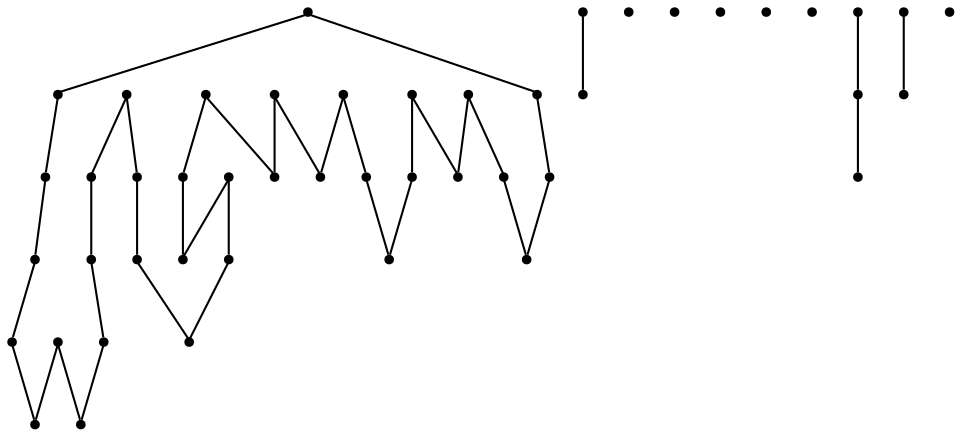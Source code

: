 graph {
  node [shape=point,comment="{\"directed\":false,\"doi\":\"10.1007/978-3-030-04414-5_7\",\"figure\":\"3 (3)\"}"]

  v0 [pos="1580.5778738978124,1590.1422822301317"]
  v1 [pos="1542.6895418619465,1897.3728881149568"]
  v2 [pos="1477.9656257892116,1668.2287923875238"]
  v3 [pos="1282.3772548015331,1958.6141108447705"]
  v4 [pos="1521.0142215096798,1856.4710299540563"]
  v5 [pos="1504.3687767915267,1750.9200649658314"]
  v6 [pos="1511.3200082605904,1678.4302843880798"]
  v7 [pos="1348.9565219316487,1706.2885374633988"]
  v8 [pos="1458.5949086653613,1781.8746545044187"]
  v9 [pos="1498.5511996331807,1829.0170670835562"]
  v10 [pos="1220.9986935896763,1977.3710652387817"]
  v11 [pos="1488.968520468733,1796.3684392708913"]
  v12 [pos="1414.531537181061,1844.4734415198227"]
  v13 [pos="1272.3746059324,1912.456321052126"]
  v14 [pos="1443.096630796687,1656.6988592397554"]
  v15 [pos="1437.5050786690483,1677.8520501984726"]
  v16 [pos="1414.3003614885204,1645.2930173682848"]
  v17 [pos="1436.6340445234223,1762.5186091754117"]
  v18 [pos="1384.5424127452998,1811.2924897924609"]
  v19 [pos="1419.1678005096242,1606.3873023514047"]
  v20 [pos="1417.117455569373,1750.9200649658314"]
  v21 [pos="1357.741261836614,1581.8212356655638"]
  v22 [pos="1385.6249101739802,1781.639189479498"]
  v23 [pos="1360.9647812891828,1811.2924897924609"]
  v24 [pos="1375.564968140501,1745.1118746947584"]
  v25 [pos="1375.110692484467,1774.531808374867"]
  v26 [pos="1372.5165076018545,1732.685069701461"]
  v27 [pos="1332.0038497733874,1843.7431692868495"]
  v28 [pos="1208.3758839693007,1631.604665423351"]
  v29 [pos="1353.4113992987284,1801.5817353911016"]
  v30 [pos="1328.9992970371618,1826.8708571129596"]
  v31 [pos="1317.321379509568,1871.9587530960443"]
  v32 [pos="1302.272035869841,1724.5537050621804"]
  v33 [pos="1283.933676707316,1858.135817914479"]
  v34 [pos="1282.289757138781,1870.9888190540173"]
  v35 [pos="1283.0543760673893,1681.3911155939609"]
  v36 [pos="1158.5886964485505,1706.2885374633988"]
  v37 [pos="1158.5886964485505,1930.327690406421"]
  v38 [pos="1264.0212180588883,1741.9823454842558"]
  v39 [pos="1239.399623755216,1758.1847300939949"]
  v40 [pos="1224.4929725248026,1767.3933329150686"]
  v41 [pos="1194.0662325984442,1797.9936121326034"]
  v42 [pos="1191.6096212575212,1780.9661143272476"]
  v43 [pos="1133.6951980708018,1805.8635361966853"]
  v44 [pos="1176.429062917874,1821.9701578230245"]
  v45 [pos="1168.9820961444373,1855.649064346539"]
  v46 [pos="1157.838607473386,1855.649064346539"]

  v0 -- v1 [id="-1",pos="1580.5778738978124,1590.1422822301317 1542.6895418619465,1897.3728881149568 1542.6895418619465,1897.3728881149568 1542.6895418619465,1897.3728881149568"]
  v43 -- v42 [id="-2",pos="1133.6951980708018,1805.8635361966853 1191.6096212575212,1780.9661143272476 1191.6096212575212,1780.9661143272476 1191.6096212575212,1780.9661143272476"]
  v43 -- v46 [id="-3",pos="1133.6951980708018,1805.8635361966853 1157.838607473386,1855.649064346539 1157.838607473386,1855.649064346539 1157.838607473386,1855.649064346539"]
  v37 -- v46 [id="-5",pos="1158.5886964485505,1930.327690406421 1157.838607473386,1855.649064346539 1157.838607473386,1855.649064346539 1157.838607473386,1855.649064346539"]
  v36 -- v35 [id="-10",pos="1158.5886964485505,1706.2885374633988 1283.0543760673893,1681.3911155939609 1283.0543760673893,1681.3911155939609 1283.0543760673893,1681.3911155939609"]
  v0 -- v2 [id="-12",pos="1580.5778738978124,1590.1422822301317 1477.9656257892116,1668.2287923875238 1477.9656257892116,1668.2287923875238 1477.9656257892116,1668.2287923875238"]
  v1 -- v3 [id="-13",pos="1542.6895418619465,1897.3728881149568 1282.3772548015331,1958.6141108447705 1282.3772548015331,1958.6141108447705 1282.3772548015331,1958.6141108447705"]
  v4 -- v5 [id="-20",pos="1521.0142215096798,1856.4710299540563 1504.3687767915267,1750.9200649658314 1504.3687767915267,1750.9200649658314 1504.3687767915267,1750.9200649658314"]
  v6 -- v7 [id="-24",pos="1511.3200082605904,1678.4302843880798 1348.9565219316487,1706.2885374633988 1348.9565219316487,1706.2885374633988 1348.9565219316487,1706.2885374633988"]
  v5 -- v8 [id="-31",pos="1504.3687767915267,1750.9200649658314 1458.5949086653613,1781.8746545044187 1458.5949086653613,1781.8746545044187 1458.5949086653613,1781.8746545044187"]
  v9 -- v10 [id="-32",pos="1498.5511996331807,1829.0170670835562 1220.9986935896763,1977.3710652387817 1220.9986935896763,1977.3710652387817 1220.9986935896763,1977.3710652387817"]
  v11 -- v12 [id="-34",pos="1488.968520468733,1796.3684392708913 1414.531537181061,1844.4734415198227 1414.531537181061,1844.4734415198227 1414.531537181061,1844.4734415198227"]
  v11 -- v8 [id="-35",pos="1488.968520468733,1796.3684392708913 1458.5949086653613,1781.8746545044187 1458.5949086653613,1781.8746545044187 1458.5949086653613,1781.8746545044187"]
  v2 -- v6 [id="-36",pos="1477.9656257892116,1668.2287923875238 1511.3200082605904,1678.4302843880798 1511.3200082605904,1678.4302843880798 1511.3200082605904,1678.4302843880798"]
  v36 -- v42 [id="-37",pos="1158.5886964485505,1706.2885374633988 1191.6096212575212,1780.9661143272476 1191.6096212575212,1780.9661143272476 1191.6096212575212,1780.9661143272476"]
  v14 -- v15 [id="-43",pos="1443.096630796687,1656.6988592397554 1437.5050786690483,1677.8520501984726 1437.5050786690483,1677.8520501984726 1437.5050786690483,1677.8520501984726"]
  v14 -- v16 [id="-44",pos="1443.096630796687,1656.6988592397554 1414.3003614885204,1645.2930173682848 1414.3003614885204,1645.2930173682848 1414.3003614885204,1645.2930173682848"]
  v17 -- v12 [id="-45",pos="1436.6340445234223,1762.5186091754117 1414.531537181061,1844.4734415198227 1414.531537181061,1844.4734415198227 1414.531537181061,1844.4734415198227"]
  v15 -- v7 [id="-46",pos="1437.5050786690483,1677.8520501984726 1348.9565219316487,1706.2885374633988 1348.9565219316487,1706.2885374633988 1348.9565219316487,1706.2885374633988"]
  v19 -- v16 [id="-50",pos="1419.1678005096242,1606.3873023514047 1414.3003614885204,1645.2930173682848 1414.3003614885204,1645.2930173682848 1414.3003614885204,1645.2930173682848"]
  v37 -- v34 [id="-51",pos="1158.5886964485505,1930.327690406421 1282.289757138781,1870.9888190540173 1282.289757138781,1870.9888190540173 1282.289757138781,1870.9888190540173"]
  v19 -- v21 [id="-55",pos="1419.1678005096242,1606.3873023514047 1357.741261836614,1581.8212356655638 1357.741261836614,1581.8212356655638 1357.741261836614,1581.8212356655638"]
  v22 -- v23 [id="-65",pos="1385.6249101739802,1781.639189479498 1360.9647812891828,1811.2924897924609 1360.9647812891828,1811.2924897924609 1360.9647812891828,1811.2924897924609"]
  v22 -- v20 [id="-66",pos="1385.6249101739802,1781.639189479498 1417.117455569373,1750.9200649658314 1417.117455569373,1750.9200649658314 1417.117455569373,1750.9200649658314"]
  v23 -- v27 [id="-121",pos="1360.9647812891828,1811.2924897924609 1332.0038497733874,1843.7431692868495 1332.0038497733874,1843.7431692868495 1332.0038497733874,1843.7431692868495"]
  v21 -- v28 [id="-126",pos="1357.741261836614,1581.8212356655638 1208.3758839693007,1631.604665423351 1208.3758839693007,1631.604665423351 1208.3758839693007,1631.604665423351"]
  v27 -- v31 [id="-183",pos="1332.0038497733874,1843.7431692868495 1317.321379509568,1871.9587530960443 1317.321379509568,1871.9587530960443 1317.321379509568,1871.9587530960443"]
  v3 -- v4 [id="-242",pos="1282.3772548015331,1958.6141108447705 1521.0142215096798,1856.4710299540563 1521.0142215096798,1856.4710299540563 1521.0142215096798,1856.4710299540563"]
  v35 -- v28 [id="-247",pos="1283.0543760673893,1681.3911155939609 1208.3758839693007,1631.604665423351 1208.3758839693007,1631.604665423351 1208.3758839693007,1631.604665423351"]
  v13 -- v31 [id="-249",pos="1272.3746059324,1912.456321052126 1317.321379509568,1871.9587530960443 1317.321379509568,1871.9587530960443 1317.321379509568,1871.9587530960443"]
  v18 -- v17 [id="-48",pos="1384.5424127452998,1811.2924897924609 1436.6340445234223,1762.5186091754117 1436.6340445234223,1762.5186091754117 1436.6340445234223,1762.5186091754117"]
  v20 -- v18 [id="-52",pos="1417.117455569373,1750.9200649658314 1384.5424127452998,1811.2924897924609 1384.5424127452998,1811.2924897924609 1384.5424127452998,1811.2924897924609"]
  v34 -- v10 [id="-236",pos="1282.289757138781,1870.9888190540173 1220.9986935896763,1977.3710652387817 1220.9986935896763,1977.3710652387817 1220.9986935896763,1977.3710652387817"]
  v9 -- v13 [id="-245",pos="1498.5511996331807,1829.0170670835562 1272.3746059324,1912.456321052126 1272.3746059324,1912.456321052126 1272.3746059324,1912.456321052126"]
  v24 -- v25 [id="-338",pos="1375.564968140501,1745.1118746947584 1375.110692484467,1774.531808374867 1375.110692484467,1774.531808374867 1375.110692484467,1774.531808374867"]
  v44 -- v41 [id="-578",pos="1176.429062917874,1821.9701578230245 1194.0662325984442,1797.9936121326034 1194.0662325984442,1797.9936121326034 1194.0662325984442,1797.9936121326034"]
  v38 -- v39 [id="-869",pos="1264.0212180588883,1741.9823454842558 1239.399623755216,1758.1847300939949 1239.399623755216,1758.1847300939949 1239.399623755216,1758.1847300939949"]
  v39 -- v40 [id="-945",pos="1239.399623755216,1758.1847300939949 1224.4929725248026,1767.3933329150686 1224.4929725248026,1767.3933329150686 1224.4929725248026,1767.3933329150686"]
}